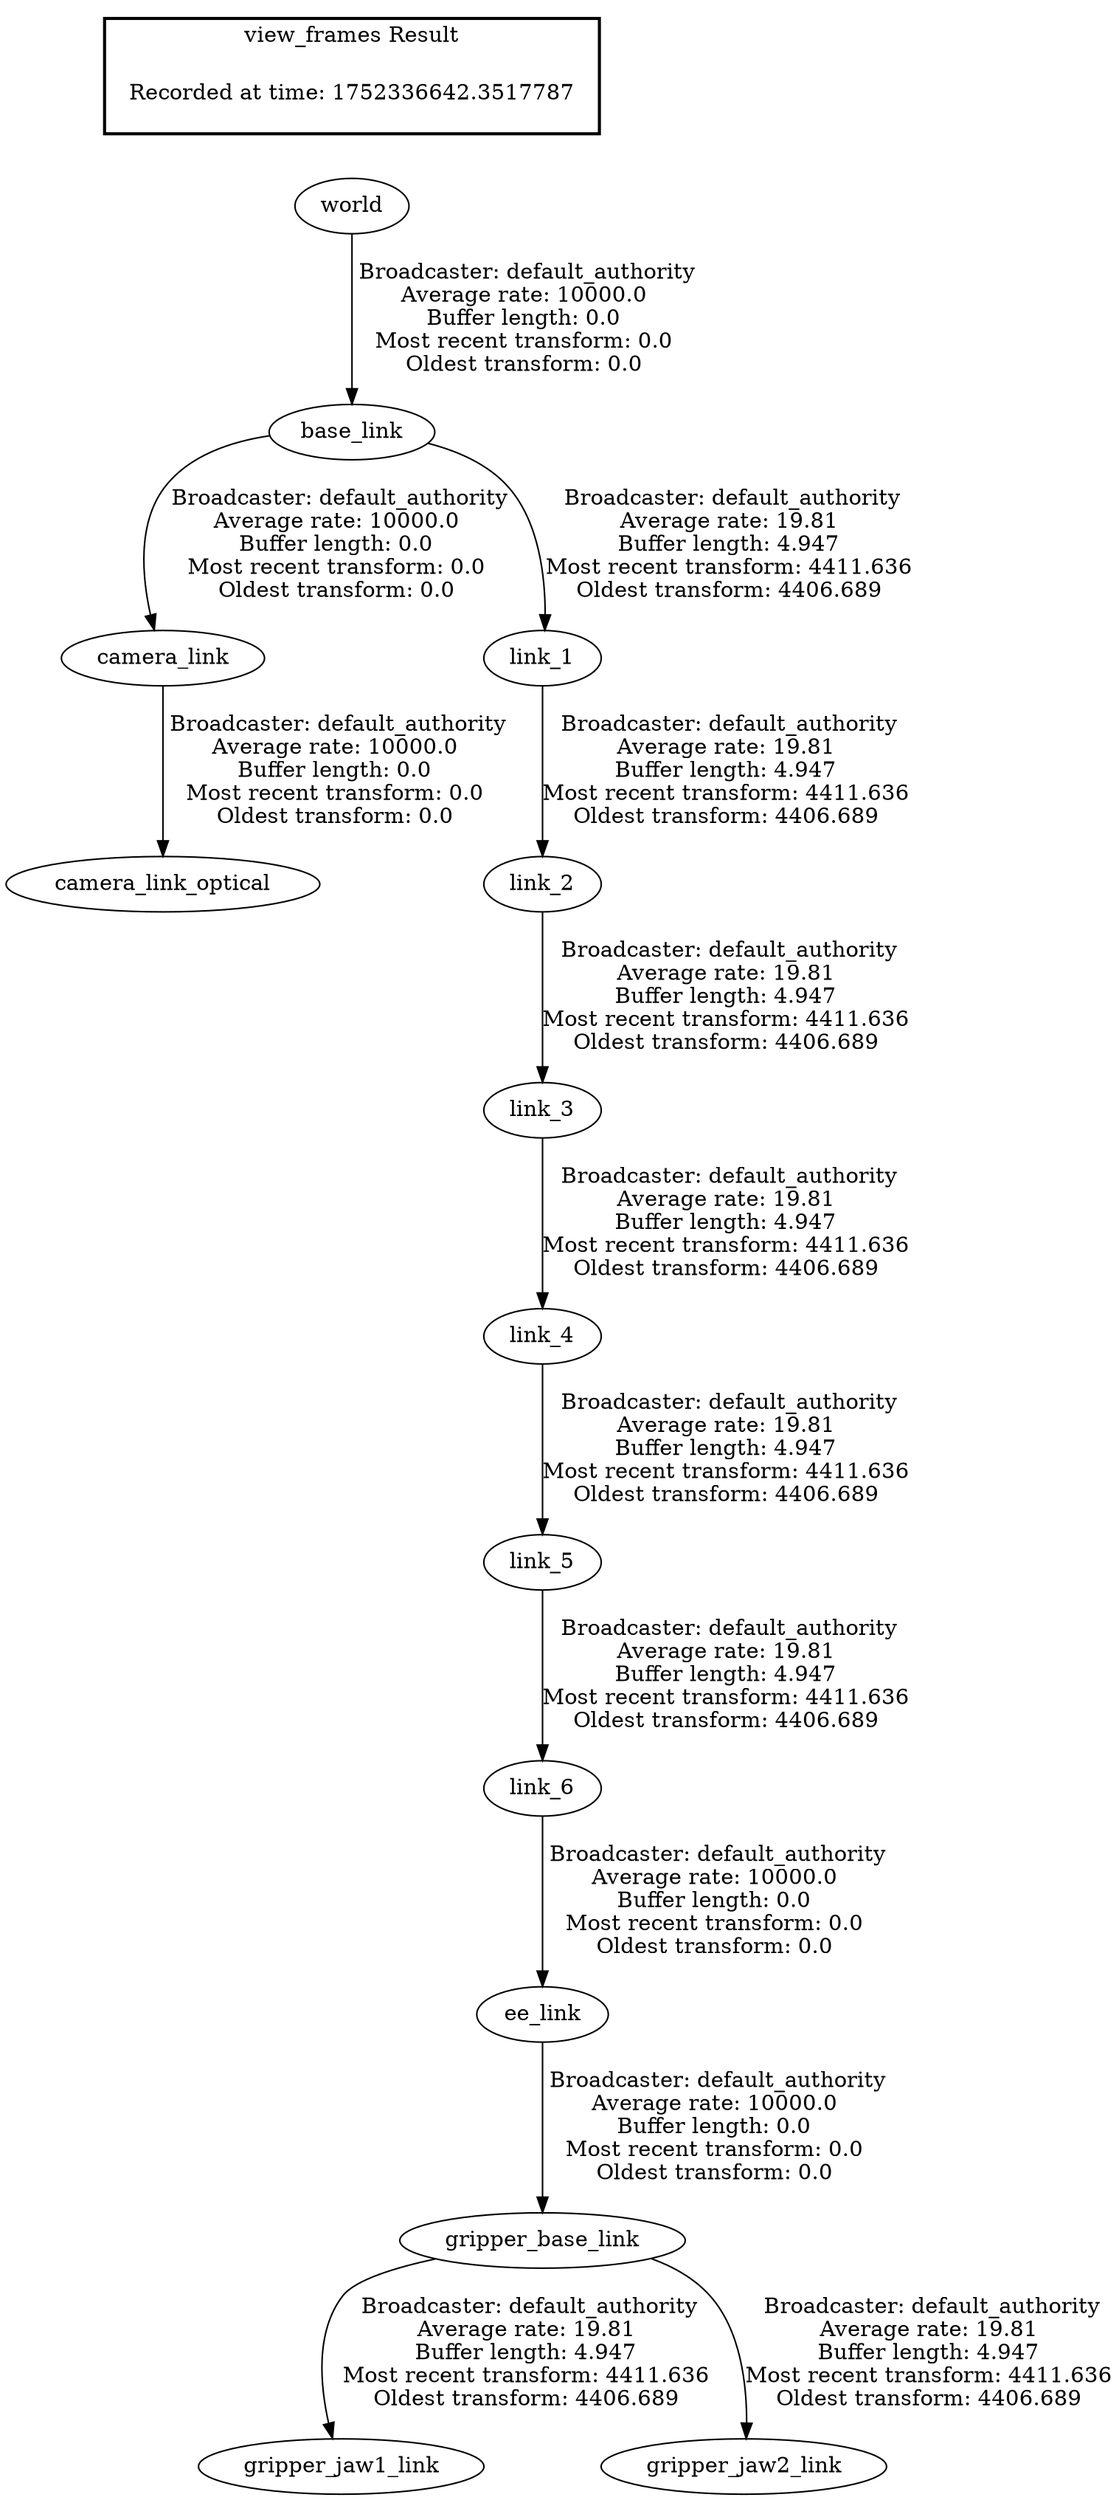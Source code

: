 digraph G {
"world" -> "base_link"[label=" Broadcaster: default_authority\nAverage rate: 10000.0\nBuffer length: 0.0\nMost recent transform: 0.0\nOldest transform: 0.0\n"];
"base_link" -> "camera_link"[label=" Broadcaster: default_authority\nAverage rate: 10000.0\nBuffer length: 0.0\nMost recent transform: 0.0\nOldest transform: 0.0\n"];
"camera_link" -> "camera_link_optical"[label=" Broadcaster: default_authority\nAverage rate: 10000.0\nBuffer length: 0.0\nMost recent transform: 0.0\nOldest transform: 0.0\n"];
"link_6" -> "ee_link"[label=" Broadcaster: default_authority\nAverage rate: 10000.0\nBuffer length: 0.0\nMost recent transform: 0.0\nOldest transform: 0.0\n"];
"link_5" -> "link_6"[label=" Broadcaster: default_authority\nAverage rate: 19.81\nBuffer length: 4.947\nMost recent transform: 4411.636\nOldest transform: 4406.689\n"];
"ee_link" -> "gripper_base_link"[label=" Broadcaster: default_authority\nAverage rate: 10000.0\nBuffer length: 0.0\nMost recent transform: 0.0\nOldest transform: 0.0\n"];
"gripper_base_link" -> "gripper_jaw1_link"[label=" Broadcaster: default_authority\nAverage rate: 19.81\nBuffer length: 4.947\nMost recent transform: 4411.636\nOldest transform: 4406.689\n"];
"gripper_base_link" -> "gripper_jaw2_link"[label=" Broadcaster: default_authority\nAverage rate: 19.81\nBuffer length: 4.947\nMost recent transform: 4411.636\nOldest transform: 4406.689\n"];
"base_link" -> "link_1"[label=" Broadcaster: default_authority\nAverage rate: 19.81\nBuffer length: 4.947\nMost recent transform: 4411.636\nOldest transform: 4406.689\n"];
"link_1" -> "link_2"[label=" Broadcaster: default_authority\nAverage rate: 19.81\nBuffer length: 4.947\nMost recent transform: 4411.636\nOldest transform: 4406.689\n"];
"link_2" -> "link_3"[label=" Broadcaster: default_authority\nAverage rate: 19.81\nBuffer length: 4.947\nMost recent transform: 4411.636\nOldest transform: 4406.689\n"];
"link_3" -> "link_4"[label=" Broadcaster: default_authority\nAverage rate: 19.81\nBuffer length: 4.947\nMost recent transform: 4411.636\nOldest transform: 4406.689\n"];
"link_4" -> "link_5"[label=" Broadcaster: default_authority\nAverage rate: 19.81\nBuffer length: 4.947\nMost recent transform: 4411.636\nOldest transform: 4406.689\n"];
edge [style=invis];
 subgraph cluster_legend { style=bold; color=black; label ="view_frames Result";
"Recorded at time: 1752336642.3517787"[ shape=plaintext ] ;
}->"world";
}